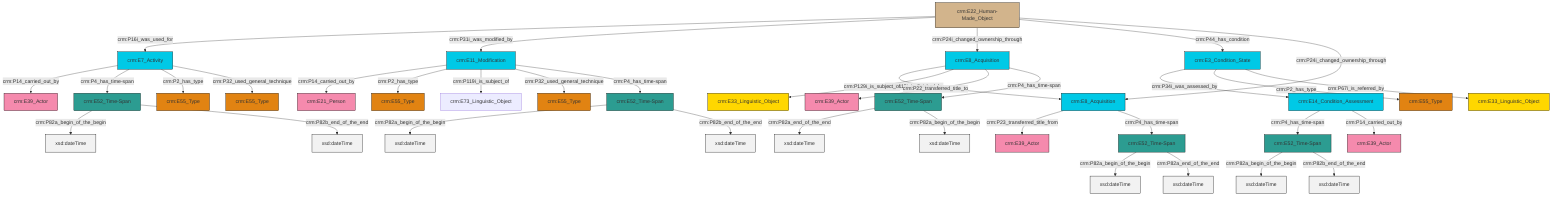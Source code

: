 graph TD
classDef Literal fill:#f2f2f2,stroke:#000000;
classDef CRM_Entity fill:#FFFFFF,stroke:#000000;
classDef Temporal_Entity fill:#00C9E6, stroke:#000000;
classDef Type fill:#E18312, stroke:#000000;
classDef Time-Span fill:#2C9C91, stroke:#000000;
classDef Appellation fill:#FFEB7F, stroke:#000000;
classDef Place fill:#008836, stroke:#000000;
classDef Persistent_Item fill:#B266B2, stroke:#000000;
classDef Conceptual_Object fill:#FFD700, stroke:#000000;
classDef Physical_Thing fill:#D2B48C, stroke:#000000;
classDef Actor fill:#f58aad, stroke:#000000;
classDef PC_Classes fill:#4ce600, stroke:#000000;
classDef Multi fill:#cccccc,stroke:#000000;

10["crm:E8_Acquisition"]:::Temporal_Entity -->|crm:P115i_is_finished_by| 11["crm:E8_Acquisition"]:::Temporal_Entity
12["crm:E11_Modification"]:::Temporal_Entity -->|crm:P14_carried_out_by| 13["crm:E21_Person"]:::Actor
12["crm:E11_Modification"]:::Temporal_Entity -->|crm:P2_has_type| 14["crm:E55_Type"]:::Type
17["crm:E7_Activity"]:::Temporal_Entity -->|crm:P14_carried_out_by| 18["crm:E39_Actor"]:::Actor
19["crm:E52_Time-Span"]:::Time-Span -->|crm:P82a_begin_of_the_begin| 20[xsd:dateTime]:::Literal
12["crm:E11_Modification"]:::Temporal_Entity -->|crm:P119i_is_subject_of| 21["crm:E73_Linguistic_Object"]:::Default
22["crm:E52_Time-Span"]:::Time-Span -->|crm:P82a_end_of_the_end| 23[xsd:dateTime]:::Literal
6["crm:E52_Time-Span"]:::Time-Span -->|crm:P82a_begin_of_the_begin| 24[xsd:dateTime]:::Literal
19["crm:E52_Time-Span"]:::Time-Span -->|crm:P82b_end_of_the_end| 25[xsd:dateTime]:::Literal
26["crm:E52_Time-Span"]:::Time-Span -->|crm:P82a_begin_of_the_begin| 27[xsd:dateTime]:::Literal
26["crm:E52_Time-Span"]:::Time-Span -->|crm:P82b_end_of_the_end| 28[xsd:dateTime]:::Literal
33["crm:E52_Time-Span"]:::Time-Span -->|crm:P82a_begin_of_the_begin| 34[xsd:dateTime]:::Literal
35["crm:E3_Condition_State"]:::Temporal_Entity -->|crm:P34i_was_assessed_by| 2["crm:E14_Condition_Assessment"]:::Temporal_Entity
22["crm:E52_Time-Span"]:::Time-Span -->|crm:P82a_begin_of_the_begin| 36[xsd:dateTime]:::Literal
15["crm:E22_Human-Made_Object"]:::Physical_Thing -->|crm:P16i_was_used_for| 17["crm:E7_Activity"]:::Temporal_Entity
2["crm:E14_Condition_Assessment"]:::Temporal_Entity -->|crm:P4_has_time-span| 6["crm:E52_Time-Span"]:::Time-Span
17["crm:E7_Activity"]:::Temporal_Entity -->|crm:P4_has_time-span| 26["crm:E52_Time-Span"]:::Time-Span
11["crm:E8_Acquisition"]:::Temporal_Entity -->|crm:P23_transferred_title_from| 39["crm:E39_Actor"]:::Actor
35["crm:E3_Condition_State"]:::Temporal_Entity -->|crm:P2_has_type| 31["crm:E55_Type"]:::Type
12["crm:E11_Modification"]:::Temporal_Entity -->|crm:P32_used_general_technique| 29["crm:E55_Type"]:::Type
15["crm:E22_Human-Made_Object"]:::Physical_Thing -->|crm:P31i_was_modified_by| 12["crm:E11_Modification"]:::Temporal_Entity
10["crm:E8_Acquisition"]:::Temporal_Entity -->|crm:P129i_is_subject_of| 8["crm:E33_Linguistic_Object"]:::Conceptual_Object
33["crm:E52_Time-Span"]:::Time-Span -->|crm:P82a_end_of_the_end| 44[xsd:dateTime]:::Literal
11["crm:E8_Acquisition"]:::Temporal_Entity -->|crm:P4_has_time-span| 33["crm:E52_Time-Span"]:::Time-Span
2["crm:E14_Condition_Assessment"]:::Temporal_Entity -->|crm:P14_carried_out_by| 4["crm:E39_Actor"]:::Actor
15["crm:E22_Human-Made_Object"]:::Physical_Thing -->|crm:P24i_changed_ownership_through| 10["crm:E8_Acquisition"]:::Temporal_Entity
15["crm:E22_Human-Made_Object"]:::Physical_Thing -->|crm:P44_has_condition| 35["crm:E3_Condition_State"]:::Temporal_Entity
15["crm:E22_Human-Made_Object"]:::Physical_Thing -->|crm:P24i_changed_ownership_through| 11["crm:E8_Acquisition"]:::Temporal_Entity
17["crm:E7_Activity"]:::Temporal_Entity -->|crm:P2_has_type| 40["crm:E55_Type"]:::Type
10["crm:E8_Acquisition"]:::Temporal_Entity -->|crm:P22_transferred_title_to| 52["crm:E39_Actor"]:::Actor
10["crm:E8_Acquisition"]:::Temporal_Entity -->|crm:P4_has_time-span| 22["crm:E52_Time-Span"]:::Time-Span
6["crm:E52_Time-Span"]:::Time-Span -->|crm:P82b_end_of_the_end| 53[xsd:dateTime]:::Literal
35["crm:E3_Condition_State"]:::Temporal_Entity -->|crm:P67i_is_referred_by| 0["crm:E33_Linguistic_Object"]:::Conceptual_Object
12["crm:E11_Modification"]:::Temporal_Entity -->|crm:P4_has_time-span| 19["crm:E52_Time-Span"]:::Time-Span
17["crm:E7_Activity"]:::Temporal_Entity -->|crm:P32_used_general_technique| 46["crm:E55_Type"]:::Type